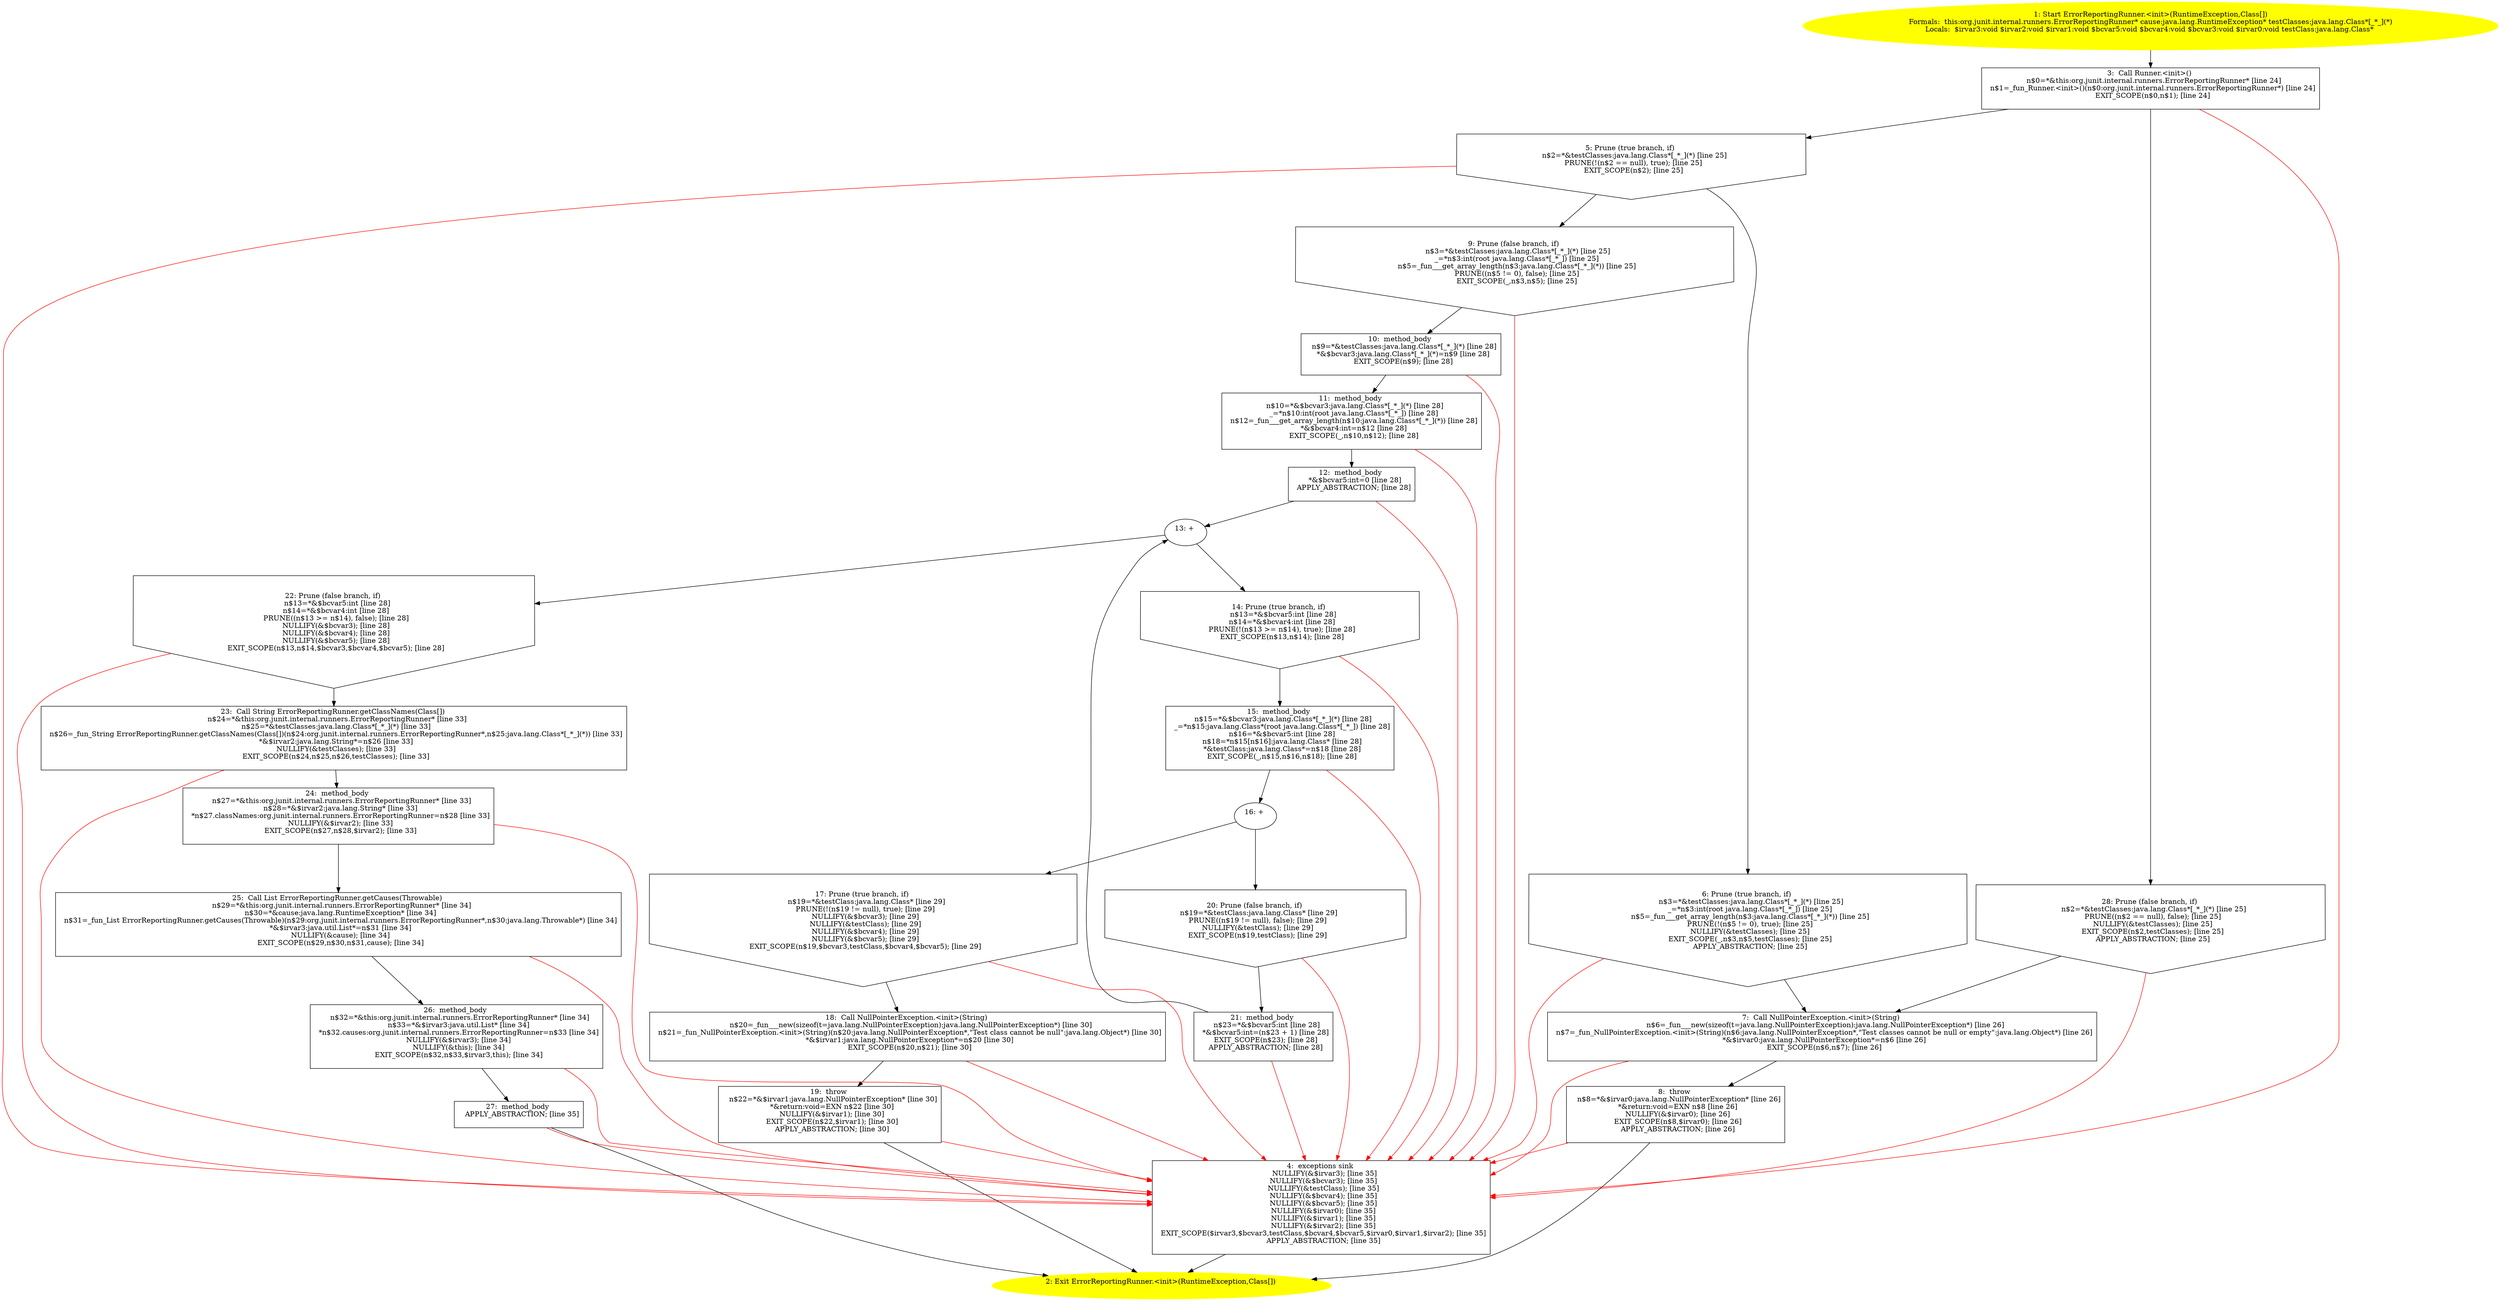 /* @generated */
digraph cfg {
"org.junit.internal.runners.ErrorReportingRunner.<init>(java.lang.RuntimeException,java.lang.Class[]).11a664f4bd63788efbf9b93fd5f321a5_1" [label="1: Start ErrorReportingRunner.<init>(RuntimeException,Class[])\nFormals:  this:org.junit.internal.runners.ErrorReportingRunner* cause:java.lang.RuntimeException* testClasses:java.lang.Class*[_*_](*)\nLocals:  $irvar3:void $irvar2:void $irvar1:void $bcvar5:void $bcvar4:void $bcvar3:void $irvar0:void testClass:java.lang.Class* \n  " color=yellow style=filled]
	

	 "org.junit.internal.runners.ErrorReportingRunner.<init>(java.lang.RuntimeException,java.lang.Class[]).11a664f4bd63788efbf9b93fd5f321a5_1" -> "org.junit.internal.runners.ErrorReportingRunner.<init>(java.lang.RuntimeException,java.lang.Class[]).11a664f4bd63788efbf9b93fd5f321a5_3" ;
"org.junit.internal.runners.ErrorReportingRunner.<init>(java.lang.RuntimeException,java.lang.Class[]).11a664f4bd63788efbf9b93fd5f321a5_2" [label="2: Exit ErrorReportingRunner.<init>(RuntimeException,Class[]) \n  " color=yellow style=filled]
	

"org.junit.internal.runners.ErrorReportingRunner.<init>(java.lang.RuntimeException,java.lang.Class[]).11a664f4bd63788efbf9b93fd5f321a5_3" [label="3:  Call Runner.<init>() \n   n$0=*&this:org.junit.internal.runners.ErrorReportingRunner* [line 24]\n  n$1=_fun_Runner.<init>()(n$0:org.junit.internal.runners.ErrorReportingRunner*) [line 24]\n  EXIT_SCOPE(n$0,n$1); [line 24]\n " shape="box"]
	

	 "org.junit.internal.runners.ErrorReportingRunner.<init>(java.lang.RuntimeException,java.lang.Class[]).11a664f4bd63788efbf9b93fd5f321a5_3" -> "org.junit.internal.runners.ErrorReportingRunner.<init>(java.lang.RuntimeException,java.lang.Class[]).11a664f4bd63788efbf9b93fd5f321a5_5" ;
	 "org.junit.internal.runners.ErrorReportingRunner.<init>(java.lang.RuntimeException,java.lang.Class[]).11a664f4bd63788efbf9b93fd5f321a5_3" -> "org.junit.internal.runners.ErrorReportingRunner.<init>(java.lang.RuntimeException,java.lang.Class[]).11a664f4bd63788efbf9b93fd5f321a5_28" ;
	 "org.junit.internal.runners.ErrorReportingRunner.<init>(java.lang.RuntimeException,java.lang.Class[]).11a664f4bd63788efbf9b93fd5f321a5_3" -> "org.junit.internal.runners.ErrorReportingRunner.<init>(java.lang.RuntimeException,java.lang.Class[]).11a664f4bd63788efbf9b93fd5f321a5_4" [color="red" ];
"org.junit.internal.runners.ErrorReportingRunner.<init>(java.lang.RuntimeException,java.lang.Class[]).11a664f4bd63788efbf9b93fd5f321a5_4" [label="4:  exceptions sink \n   NULLIFY(&$irvar3); [line 35]\n  NULLIFY(&$bcvar3); [line 35]\n  NULLIFY(&testClass); [line 35]\n  NULLIFY(&$bcvar4); [line 35]\n  NULLIFY(&$bcvar5); [line 35]\n  NULLIFY(&$irvar0); [line 35]\n  NULLIFY(&$irvar1); [line 35]\n  NULLIFY(&$irvar2); [line 35]\n  EXIT_SCOPE($irvar3,$bcvar3,testClass,$bcvar4,$bcvar5,$irvar0,$irvar1,$irvar2); [line 35]\n  APPLY_ABSTRACTION; [line 35]\n " shape="box"]
	

	 "org.junit.internal.runners.ErrorReportingRunner.<init>(java.lang.RuntimeException,java.lang.Class[]).11a664f4bd63788efbf9b93fd5f321a5_4" -> "org.junit.internal.runners.ErrorReportingRunner.<init>(java.lang.RuntimeException,java.lang.Class[]).11a664f4bd63788efbf9b93fd5f321a5_2" ;
"org.junit.internal.runners.ErrorReportingRunner.<init>(java.lang.RuntimeException,java.lang.Class[]).11a664f4bd63788efbf9b93fd5f321a5_5" [label="5: Prune (true branch, if) \n   n$2=*&testClasses:java.lang.Class*[_*_](*) [line 25]\n  PRUNE(!(n$2 == null), true); [line 25]\n  EXIT_SCOPE(n$2); [line 25]\n " shape="invhouse"]
	

	 "org.junit.internal.runners.ErrorReportingRunner.<init>(java.lang.RuntimeException,java.lang.Class[]).11a664f4bd63788efbf9b93fd5f321a5_5" -> "org.junit.internal.runners.ErrorReportingRunner.<init>(java.lang.RuntimeException,java.lang.Class[]).11a664f4bd63788efbf9b93fd5f321a5_6" ;
	 "org.junit.internal.runners.ErrorReportingRunner.<init>(java.lang.RuntimeException,java.lang.Class[]).11a664f4bd63788efbf9b93fd5f321a5_5" -> "org.junit.internal.runners.ErrorReportingRunner.<init>(java.lang.RuntimeException,java.lang.Class[]).11a664f4bd63788efbf9b93fd5f321a5_9" ;
	 "org.junit.internal.runners.ErrorReportingRunner.<init>(java.lang.RuntimeException,java.lang.Class[]).11a664f4bd63788efbf9b93fd5f321a5_5" -> "org.junit.internal.runners.ErrorReportingRunner.<init>(java.lang.RuntimeException,java.lang.Class[]).11a664f4bd63788efbf9b93fd5f321a5_4" [color="red" ];
"org.junit.internal.runners.ErrorReportingRunner.<init>(java.lang.RuntimeException,java.lang.Class[]).11a664f4bd63788efbf9b93fd5f321a5_6" [label="6: Prune (true branch, if) \n   n$3=*&testClasses:java.lang.Class*[_*_](*) [line 25]\n  _=*n$3:int(root java.lang.Class*[_*_]) [line 25]\n  n$5=_fun___get_array_length(n$3:java.lang.Class*[_*_](*)) [line 25]\n  PRUNE(!(n$5 != 0), true); [line 25]\n  NULLIFY(&testClasses); [line 25]\n  EXIT_SCOPE(_,n$3,n$5,testClasses); [line 25]\n  APPLY_ABSTRACTION; [line 25]\n " shape="invhouse"]
	

	 "org.junit.internal.runners.ErrorReportingRunner.<init>(java.lang.RuntimeException,java.lang.Class[]).11a664f4bd63788efbf9b93fd5f321a5_6" -> "org.junit.internal.runners.ErrorReportingRunner.<init>(java.lang.RuntimeException,java.lang.Class[]).11a664f4bd63788efbf9b93fd5f321a5_7" ;
	 "org.junit.internal.runners.ErrorReportingRunner.<init>(java.lang.RuntimeException,java.lang.Class[]).11a664f4bd63788efbf9b93fd5f321a5_6" -> "org.junit.internal.runners.ErrorReportingRunner.<init>(java.lang.RuntimeException,java.lang.Class[]).11a664f4bd63788efbf9b93fd5f321a5_4" [color="red" ];
"org.junit.internal.runners.ErrorReportingRunner.<init>(java.lang.RuntimeException,java.lang.Class[]).11a664f4bd63788efbf9b93fd5f321a5_7" [label="7:  Call NullPointerException.<init>(String) \n   n$6=_fun___new(sizeof(t=java.lang.NullPointerException):java.lang.NullPointerException*) [line 26]\n  n$7=_fun_NullPointerException.<init>(String)(n$6:java.lang.NullPointerException*,\"Test classes cannot be null or empty\":java.lang.Object*) [line 26]\n  *&$irvar0:java.lang.NullPointerException*=n$6 [line 26]\n  EXIT_SCOPE(n$6,n$7); [line 26]\n " shape="box"]
	

	 "org.junit.internal.runners.ErrorReportingRunner.<init>(java.lang.RuntimeException,java.lang.Class[]).11a664f4bd63788efbf9b93fd5f321a5_7" -> "org.junit.internal.runners.ErrorReportingRunner.<init>(java.lang.RuntimeException,java.lang.Class[]).11a664f4bd63788efbf9b93fd5f321a5_8" ;
	 "org.junit.internal.runners.ErrorReportingRunner.<init>(java.lang.RuntimeException,java.lang.Class[]).11a664f4bd63788efbf9b93fd5f321a5_7" -> "org.junit.internal.runners.ErrorReportingRunner.<init>(java.lang.RuntimeException,java.lang.Class[]).11a664f4bd63788efbf9b93fd5f321a5_4" [color="red" ];
"org.junit.internal.runners.ErrorReportingRunner.<init>(java.lang.RuntimeException,java.lang.Class[]).11a664f4bd63788efbf9b93fd5f321a5_8" [label="8:  throw \n   n$8=*&$irvar0:java.lang.NullPointerException* [line 26]\n  *&return:void=EXN n$8 [line 26]\n  NULLIFY(&$irvar0); [line 26]\n  EXIT_SCOPE(n$8,$irvar0); [line 26]\n  APPLY_ABSTRACTION; [line 26]\n " shape="box"]
	

	 "org.junit.internal.runners.ErrorReportingRunner.<init>(java.lang.RuntimeException,java.lang.Class[]).11a664f4bd63788efbf9b93fd5f321a5_8" -> "org.junit.internal.runners.ErrorReportingRunner.<init>(java.lang.RuntimeException,java.lang.Class[]).11a664f4bd63788efbf9b93fd5f321a5_2" ;
	 "org.junit.internal.runners.ErrorReportingRunner.<init>(java.lang.RuntimeException,java.lang.Class[]).11a664f4bd63788efbf9b93fd5f321a5_8" -> "org.junit.internal.runners.ErrorReportingRunner.<init>(java.lang.RuntimeException,java.lang.Class[]).11a664f4bd63788efbf9b93fd5f321a5_4" [color="red" ];
"org.junit.internal.runners.ErrorReportingRunner.<init>(java.lang.RuntimeException,java.lang.Class[]).11a664f4bd63788efbf9b93fd5f321a5_9" [label="9: Prune (false branch, if) \n   n$3=*&testClasses:java.lang.Class*[_*_](*) [line 25]\n  _=*n$3:int(root java.lang.Class*[_*_]) [line 25]\n  n$5=_fun___get_array_length(n$3:java.lang.Class*[_*_](*)) [line 25]\n  PRUNE((n$5 != 0), false); [line 25]\n  EXIT_SCOPE(_,n$3,n$5); [line 25]\n " shape="invhouse"]
	

	 "org.junit.internal.runners.ErrorReportingRunner.<init>(java.lang.RuntimeException,java.lang.Class[]).11a664f4bd63788efbf9b93fd5f321a5_9" -> "org.junit.internal.runners.ErrorReportingRunner.<init>(java.lang.RuntimeException,java.lang.Class[]).11a664f4bd63788efbf9b93fd5f321a5_10" ;
	 "org.junit.internal.runners.ErrorReportingRunner.<init>(java.lang.RuntimeException,java.lang.Class[]).11a664f4bd63788efbf9b93fd5f321a5_9" -> "org.junit.internal.runners.ErrorReportingRunner.<init>(java.lang.RuntimeException,java.lang.Class[]).11a664f4bd63788efbf9b93fd5f321a5_4" [color="red" ];
"org.junit.internal.runners.ErrorReportingRunner.<init>(java.lang.RuntimeException,java.lang.Class[]).11a664f4bd63788efbf9b93fd5f321a5_10" [label="10:  method_body \n   n$9=*&testClasses:java.lang.Class*[_*_](*) [line 28]\n  *&$bcvar3:java.lang.Class*[_*_](*)=n$9 [line 28]\n  EXIT_SCOPE(n$9); [line 28]\n " shape="box"]
	

	 "org.junit.internal.runners.ErrorReportingRunner.<init>(java.lang.RuntimeException,java.lang.Class[]).11a664f4bd63788efbf9b93fd5f321a5_10" -> "org.junit.internal.runners.ErrorReportingRunner.<init>(java.lang.RuntimeException,java.lang.Class[]).11a664f4bd63788efbf9b93fd5f321a5_11" ;
	 "org.junit.internal.runners.ErrorReportingRunner.<init>(java.lang.RuntimeException,java.lang.Class[]).11a664f4bd63788efbf9b93fd5f321a5_10" -> "org.junit.internal.runners.ErrorReportingRunner.<init>(java.lang.RuntimeException,java.lang.Class[]).11a664f4bd63788efbf9b93fd5f321a5_4" [color="red" ];
"org.junit.internal.runners.ErrorReportingRunner.<init>(java.lang.RuntimeException,java.lang.Class[]).11a664f4bd63788efbf9b93fd5f321a5_11" [label="11:  method_body \n   n$10=*&$bcvar3:java.lang.Class*[_*_](*) [line 28]\n  _=*n$10:int(root java.lang.Class*[_*_]) [line 28]\n  n$12=_fun___get_array_length(n$10:java.lang.Class*[_*_](*)) [line 28]\n  *&$bcvar4:int=n$12 [line 28]\n  EXIT_SCOPE(_,n$10,n$12); [line 28]\n " shape="box"]
	

	 "org.junit.internal.runners.ErrorReportingRunner.<init>(java.lang.RuntimeException,java.lang.Class[]).11a664f4bd63788efbf9b93fd5f321a5_11" -> "org.junit.internal.runners.ErrorReportingRunner.<init>(java.lang.RuntimeException,java.lang.Class[]).11a664f4bd63788efbf9b93fd5f321a5_12" ;
	 "org.junit.internal.runners.ErrorReportingRunner.<init>(java.lang.RuntimeException,java.lang.Class[]).11a664f4bd63788efbf9b93fd5f321a5_11" -> "org.junit.internal.runners.ErrorReportingRunner.<init>(java.lang.RuntimeException,java.lang.Class[]).11a664f4bd63788efbf9b93fd5f321a5_4" [color="red" ];
"org.junit.internal.runners.ErrorReportingRunner.<init>(java.lang.RuntimeException,java.lang.Class[]).11a664f4bd63788efbf9b93fd5f321a5_12" [label="12:  method_body \n   *&$bcvar5:int=0 [line 28]\n  APPLY_ABSTRACTION; [line 28]\n " shape="box"]
	

	 "org.junit.internal.runners.ErrorReportingRunner.<init>(java.lang.RuntimeException,java.lang.Class[]).11a664f4bd63788efbf9b93fd5f321a5_12" -> "org.junit.internal.runners.ErrorReportingRunner.<init>(java.lang.RuntimeException,java.lang.Class[]).11a664f4bd63788efbf9b93fd5f321a5_13" ;
	 "org.junit.internal.runners.ErrorReportingRunner.<init>(java.lang.RuntimeException,java.lang.Class[]).11a664f4bd63788efbf9b93fd5f321a5_12" -> "org.junit.internal.runners.ErrorReportingRunner.<init>(java.lang.RuntimeException,java.lang.Class[]).11a664f4bd63788efbf9b93fd5f321a5_4" [color="red" ];
"org.junit.internal.runners.ErrorReportingRunner.<init>(java.lang.RuntimeException,java.lang.Class[]).11a664f4bd63788efbf9b93fd5f321a5_13" [label="13: + \n  " ]
	

	 "org.junit.internal.runners.ErrorReportingRunner.<init>(java.lang.RuntimeException,java.lang.Class[]).11a664f4bd63788efbf9b93fd5f321a5_13" -> "org.junit.internal.runners.ErrorReportingRunner.<init>(java.lang.RuntimeException,java.lang.Class[]).11a664f4bd63788efbf9b93fd5f321a5_14" ;
	 "org.junit.internal.runners.ErrorReportingRunner.<init>(java.lang.RuntimeException,java.lang.Class[]).11a664f4bd63788efbf9b93fd5f321a5_13" -> "org.junit.internal.runners.ErrorReportingRunner.<init>(java.lang.RuntimeException,java.lang.Class[]).11a664f4bd63788efbf9b93fd5f321a5_22" ;
"org.junit.internal.runners.ErrorReportingRunner.<init>(java.lang.RuntimeException,java.lang.Class[]).11a664f4bd63788efbf9b93fd5f321a5_14" [label="14: Prune (true branch, if) \n   n$13=*&$bcvar5:int [line 28]\n  n$14=*&$bcvar4:int [line 28]\n  PRUNE(!(n$13 >= n$14), true); [line 28]\n  EXIT_SCOPE(n$13,n$14); [line 28]\n " shape="invhouse"]
	

	 "org.junit.internal.runners.ErrorReportingRunner.<init>(java.lang.RuntimeException,java.lang.Class[]).11a664f4bd63788efbf9b93fd5f321a5_14" -> "org.junit.internal.runners.ErrorReportingRunner.<init>(java.lang.RuntimeException,java.lang.Class[]).11a664f4bd63788efbf9b93fd5f321a5_15" ;
	 "org.junit.internal.runners.ErrorReportingRunner.<init>(java.lang.RuntimeException,java.lang.Class[]).11a664f4bd63788efbf9b93fd5f321a5_14" -> "org.junit.internal.runners.ErrorReportingRunner.<init>(java.lang.RuntimeException,java.lang.Class[]).11a664f4bd63788efbf9b93fd5f321a5_4" [color="red" ];
"org.junit.internal.runners.ErrorReportingRunner.<init>(java.lang.RuntimeException,java.lang.Class[]).11a664f4bd63788efbf9b93fd5f321a5_15" [label="15:  method_body \n   n$15=*&$bcvar3:java.lang.Class*[_*_](*) [line 28]\n  _=*n$15:java.lang.Class*(root java.lang.Class*[_*_]) [line 28]\n  n$16=*&$bcvar5:int [line 28]\n  n$18=*n$15[n$16]:java.lang.Class* [line 28]\n  *&testClass:java.lang.Class*=n$18 [line 28]\n  EXIT_SCOPE(_,n$15,n$16,n$18); [line 28]\n " shape="box"]
	

	 "org.junit.internal.runners.ErrorReportingRunner.<init>(java.lang.RuntimeException,java.lang.Class[]).11a664f4bd63788efbf9b93fd5f321a5_15" -> "org.junit.internal.runners.ErrorReportingRunner.<init>(java.lang.RuntimeException,java.lang.Class[]).11a664f4bd63788efbf9b93fd5f321a5_16" ;
	 "org.junit.internal.runners.ErrorReportingRunner.<init>(java.lang.RuntimeException,java.lang.Class[]).11a664f4bd63788efbf9b93fd5f321a5_15" -> "org.junit.internal.runners.ErrorReportingRunner.<init>(java.lang.RuntimeException,java.lang.Class[]).11a664f4bd63788efbf9b93fd5f321a5_4" [color="red" ];
"org.junit.internal.runners.ErrorReportingRunner.<init>(java.lang.RuntimeException,java.lang.Class[]).11a664f4bd63788efbf9b93fd5f321a5_16" [label="16: + \n  " ]
	

	 "org.junit.internal.runners.ErrorReportingRunner.<init>(java.lang.RuntimeException,java.lang.Class[]).11a664f4bd63788efbf9b93fd5f321a5_16" -> "org.junit.internal.runners.ErrorReportingRunner.<init>(java.lang.RuntimeException,java.lang.Class[]).11a664f4bd63788efbf9b93fd5f321a5_17" ;
	 "org.junit.internal.runners.ErrorReportingRunner.<init>(java.lang.RuntimeException,java.lang.Class[]).11a664f4bd63788efbf9b93fd5f321a5_16" -> "org.junit.internal.runners.ErrorReportingRunner.<init>(java.lang.RuntimeException,java.lang.Class[]).11a664f4bd63788efbf9b93fd5f321a5_20" ;
"org.junit.internal.runners.ErrorReportingRunner.<init>(java.lang.RuntimeException,java.lang.Class[]).11a664f4bd63788efbf9b93fd5f321a5_17" [label="17: Prune (true branch, if) \n   n$19=*&testClass:java.lang.Class* [line 29]\n  PRUNE(!(n$19 != null), true); [line 29]\n  NULLIFY(&$bcvar3); [line 29]\n  NULLIFY(&testClass); [line 29]\n  NULLIFY(&$bcvar4); [line 29]\n  NULLIFY(&$bcvar5); [line 29]\n  EXIT_SCOPE(n$19,$bcvar3,testClass,$bcvar4,$bcvar5); [line 29]\n " shape="invhouse"]
	

	 "org.junit.internal.runners.ErrorReportingRunner.<init>(java.lang.RuntimeException,java.lang.Class[]).11a664f4bd63788efbf9b93fd5f321a5_17" -> "org.junit.internal.runners.ErrorReportingRunner.<init>(java.lang.RuntimeException,java.lang.Class[]).11a664f4bd63788efbf9b93fd5f321a5_18" ;
	 "org.junit.internal.runners.ErrorReportingRunner.<init>(java.lang.RuntimeException,java.lang.Class[]).11a664f4bd63788efbf9b93fd5f321a5_17" -> "org.junit.internal.runners.ErrorReportingRunner.<init>(java.lang.RuntimeException,java.lang.Class[]).11a664f4bd63788efbf9b93fd5f321a5_4" [color="red" ];
"org.junit.internal.runners.ErrorReportingRunner.<init>(java.lang.RuntimeException,java.lang.Class[]).11a664f4bd63788efbf9b93fd5f321a5_18" [label="18:  Call NullPointerException.<init>(String) \n   n$20=_fun___new(sizeof(t=java.lang.NullPointerException):java.lang.NullPointerException*) [line 30]\n  n$21=_fun_NullPointerException.<init>(String)(n$20:java.lang.NullPointerException*,\"Test class cannot be null\":java.lang.Object*) [line 30]\n  *&$irvar1:java.lang.NullPointerException*=n$20 [line 30]\n  EXIT_SCOPE(n$20,n$21); [line 30]\n " shape="box"]
	

	 "org.junit.internal.runners.ErrorReportingRunner.<init>(java.lang.RuntimeException,java.lang.Class[]).11a664f4bd63788efbf9b93fd5f321a5_18" -> "org.junit.internal.runners.ErrorReportingRunner.<init>(java.lang.RuntimeException,java.lang.Class[]).11a664f4bd63788efbf9b93fd5f321a5_19" ;
	 "org.junit.internal.runners.ErrorReportingRunner.<init>(java.lang.RuntimeException,java.lang.Class[]).11a664f4bd63788efbf9b93fd5f321a5_18" -> "org.junit.internal.runners.ErrorReportingRunner.<init>(java.lang.RuntimeException,java.lang.Class[]).11a664f4bd63788efbf9b93fd5f321a5_4" [color="red" ];
"org.junit.internal.runners.ErrorReportingRunner.<init>(java.lang.RuntimeException,java.lang.Class[]).11a664f4bd63788efbf9b93fd5f321a5_19" [label="19:  throw \n   n$22=*&$irvar1:java.lang.NullPointerException* [line 30]\n  *&return:void=EXN n$22 [line 30]\n  NULLIFY(&$irvar1); [line 30]\n  EXIT_SCOPE(n$22,$irvar1); [line 30]\n  APPLY_ABSTRACTION; [line 30]\n " shape="box"]
	

	 "org.junit.internal.runners.ErrorReportingRunner.<init>(java.lang.RuntimeException,java.lang.Class[]).11a664f4bd63788efbf9b93fd5f321a5_19" -> "org.junit.internal.runners.ErrorReportingRunner.<init>(java.lang.RuntimeException,java.lang.Class[]).11a664f4bd63788efbf9b93fd5f321a5_2" ;
	 "org.junit.internal.runners.ErrorReportingRunner.<init>(java.lang.RuntimeException,java.lang.Class[]).11a664f4bd63788efbf9b93fd5f321a5_19" -> "org.junit.internal.runners.ErrorReportingRunner.<init>(java.lang.RuntimeException,java.lang.Class[]).11a664f4bd63788efbf9b93fd5f321a5_4" [color="red" ];
"org.junit.internal.runners.ErrorReportingRunner.<init>(java.lang.RuntimeException,java.lang.Class[]).11a664f4bd63788efbf9b93fd5f321a5_20" [label="20: Prune (false branch, if) \n   n$19=*&testClass:java.lang.Class* [line 29]\n  PRUNE((n$19 != null), false); [line 29]\n  NULLIFY(&testClass); [line 29]\n  EXIT_SCOPE(n$19,testClass); [line 29]\n " shape="invhouse"]
	

	 "org.junit.internal.runners.ErrorReportingRunner.<init>(java.lang.RuntimeException,java.lang.Class[]).11a664f4bd63788efbf9b93fd5f321a5_20" -> "org.junit.internal.runners.ErrorReportingRunner.<init>(java.lang.RuntimeException,java.lang.Class[]).11a664f4bd63788efbf9b93fd5f321a5_21" ;
	 "org.junit.internal.runners.ErrorReportingRunner.<init>(java.lang.RuntimeException,java.lang.Class[]).11a664f4bd63788efbf9b93fd5f321a5_20" -> "org.junit.internal.runners.ErrorReportingRunner.<init>(java.lang.RuntimeException,java.lang.Class[]).11a664f4bd63788efbf9b93fd5f321a5_4" [color="red" ];
"org.junit.internal.runners.ErrorReportingRunner.<init>(java.lang.RuntimeException,java.lang.Class[]).11a664f4bd63788efbf9b93fd5f321a5_21" [label="21:  method_body \n   n$23=*&$bcvar5:int [line 28]\n  *&$bcvar5:int=(n$23 + 1) [line 28]\n  EXIT_SCOPE(n$23); [line 28]\n  APPLY_ABSTRACTION; [line 28]\n " shape="box"]
	

	 "org.junit.internal.runners.ErrorReportingRunner.<init>(java.lang.RuntimeException,java.lang.Class[]).11a664f4bd63788efbf9b93fd5f321a5_21" -> "org.junit.internal.runners.ErrorReportingRunner.<init>(java.lang.RuntimeException,java.lang.Class[]).11a664f4bd63788efbf9b93fd5f321a5_13" ;
	 "org.junit.internal.runners.ErrorReportingRunner.<init>(java.lang.RuntimeException,java.lang.Class[]).11a664f4bd63788efbf9b93fd5f321a5_21" -> "org.junit.internal.runners.ErrorReportingRunner.<init>(java.lang.RuntimeException,java.lang.Class[]).11a664f4bd63788efbf9b93fd5f321a5_4" [color="red" ];
"org.junit.internal.runners.ErrorReportingRunner.<init>(java.lang.RuntimeException,java.lang.Class[]).11a664f4bd63788efbf9b93fd5f321a5_22" [label="22: Prune (false branch, if) \n   n$13=*&$bcvar5:int [line 28]\n  n$14=*&$bcvar4:int [line 28]\n  PRUNE((n$13 >= n$14), false); [line 28]\n  NULLIFY(&$bcvar3); [line 28]\n  NULLIFY(&$bcvar4); [line 28]\n  NULLIFY(&$bcvar5); [line 28]\n  EXIT_SCOPE(n$13,n$14,$bcvar3,$bcvar4,$bcvar5); [line 28]\n " shape="invhouse"]
	

	 "org.junit.internal.runners.ErrorReportingRunner.<init>(java.lang.RuntimeException,java.lang.Class[]).11a664f4bd63788efbf9b93fd5f321a5_22" -> "org.junit.internal.runners.ErrorReportingRunner.<init>(java.lang.RuntimeException,java.lang.Class[]).11a664f4bd63788efbf9b93fd5f321a5_23" ;
	 "org.junit.internal.runners.ErrorReportingRunner.<init>(java.lang.RuntimeException,java.lang.Class[]).11a664f4bd63788efbf9b93fd5f321a5_22" -> "org.junit.internal.runners.ErrorReportingRunner.<init>(java.lang.RuntimeException,java.lang.Class[]).11a664f4bd63788efbf9b93fd5f321a5_4" [color="red" ];
"org.junit.internal.runners.ErrorReportingRunner.<init>(java.lang.RuntimeException,java.lang.Class[]).11a664f4bd63788efbf9b93fd5f321a5_23" [label="23:  Call String ErrorReportingRunner.getClassNames(Class[]) \n   n$24=*&this:org.junit.internal.runners.ErrorReportingRunner* [line 33]\n  n$25=*&testClasses:java.lang.Class*[_*_](*) [line 33]\n  n$26=_fun_String ErrorReportingRunner.getClassNames(Class[])(n$24:org.junit.internal.runners.ErrorReportingRunner*,n$25:java.lang.Class*[_*_](*)) [line 33]\n  *&$irvar2:java.lang.String*=n$26 [line 33]\n  NULLIFY(&testClasses); [line 33]\n  EXIT_SCOPE(n$24,n$25,n$26,testClasses); [line 33]\n " shape="box"]
	

	 "org.junit.internal.runners.ErrorReportingRunner.<init>(java.lang.RuntimeException,java.lang.Class[]).11a664f4bd63788efbf9b93fd5f321a5_23" -> "org.junit.internal.runners.ErrorReportingRunner.<init>(java.lang.RuntimeException,java.lang.Class[]).11a664f4bd63788efbf9b93fd5f321a5_24" ;
	 "org.junit.internal.runners.ErrorReportingRunner.<init>(java.lang.RuntimeException,java.lang.Class[]).11a664f4bd63788efbf9b93fd5f321a5_23" -> "org.junit.internal.runners.ErrorReportingRunner.<init>(java.lang.RuntimeException,java.lang.Class[]).11a664f4bd63788efbf9b93fd5f321a5_4" [color="red" ];
"org.junit.internal.runners.ErrorReportingRunner.<init>(java.lang.RuntimeException,java.lang.Class[]).11a664f4bd63788efbf9b93fd5f321a5_24" [label="24:  method_body \n   n$27=*&this:org.junit.internal.runners.ErrorReportingRunner* [line 33]\n  n$28=*&$irvar2:java.lang.String* [line 33]\n  *n$27.classNames:org.junit.internal.runners.ErrorReportingRunner=n$28 [line 33]\n  NULLIFY(&$irvar2); [line 33]\n  EXIT_SCOPE(n$27,n$28,$irvar2); [line 33]\n " shape="box"]
	

	 "org.junit.internal.runners.ErrorReportingRunner.<init>(java.lang.RuntimeException,java.lang.Class[]).11a664f4bd63788efbf9b93fd5f321a5_24" -> "org.junit.internal.runners.ErrorReportingRunner.<init>(java.lang.RuntimeException,java.lang.Class[]).11a664f4bd63788efbf9b93fd5f321a5_25" ;
	 "org.junit.internal.runners.ErrorReportingRunner.<init>(java.lang.RuntimeException,java.lang.Class[]).11a664f4bd63788efbf9b93fd5f321a5_24" -> "org.junit.internal.runners.ErrorReportingRunner.<init>(java.lang.RuntimeException,java.lang.Class[]).11a664f4bd63788efbf9b93fd5f321a5_4" [color="red" ];
"org.junit.internal.runners.ErrorReportingRunner.<init>(java.lang.RuntimeException,java.lang.Class[]).11a664f4bd63788efbf9b93fd5f321a5_25" [label="25:  Call List ErrorReportingRunner.getCauses(Throwable) \n   n$29=*&this:org.junit.internal.runners.ErrorReportingRunner* [line 34]\n  n$30=*&cause:java.lang.RuntimeException* [line 34]\n  n$31=_fun_List ErrorReportingRunner.getCauses(Throwable)(n$29:org.junit.internal.runners.ErrorReportingRunner*,n$30:java.lang.Throwable*) [line 34]\n  *&$irvar3:java.util.List*=n$31 [line 34]\n  NULLIFY(&cause); [line 34]\n  EXIT_SCOPE(n$29,n$30,n$31,cause); [line 34]\n " shape="box"]
	

	 "org.junit.internal.runners.ErrorReportingRunner.<init>(java.lang.RuntimeException,java.lang.Class[]).11a664f4bd63788efbf9b93fd5f321a5_25" -> "org.junit.internal.runners.ErrorReportingRunner.<init>(java.lang.RuntimeException,java.lang.Class[]).11a664f4bd63788efbf9b93fd5f321a5_26" ;
	 "org.junit.internal.runners.ErrorReportingRunner.<init>(java.lang.RuntimeException,java.lang.Class[]).11a664f4bd63788efbf9b93fd5f321a5_25" -> "org.junit.internal.runners.ErrorReportingRunner.<init>(java.lang.RuntimeException,java.lang.Class[]).11a664f4bd63788efbf9b93fd5f321a5_4" [color="red" ];
"org.junit.internal.runners.ErrorReportingRunner.<init>(java.lang.RuntimeException,java.lang.Class[]).11a664f4bd63788efbf9b93fd5f321a5_26" [label="26:  method_body \n   n$32=*&this:org.junit.internal.runners.ErrorReportingRunner* [line 34]\n  n$33=*&$irvar3:java.util.List* [line 34]\n  *n$32.causes:org.junit.internal.runners.ErrorReportingRunner=n$33 [line 34]\n  NULLIFY(&$irvar3); [line 34]\n  NULLIFY(&this); [line 34]\n  EXIT_SCOPE(n$32,n$33,$irvar3,this); [line 34]\n " shape="box"]
	

	 "org.junit.internal.runners.ErrorReportingRunner.<init>(java.lang.RuntimeException,java.lang.Class[]).11a664f4bd63788efbf9b93fd5f321a5_26" -> "org.junit.internal.runners.ErrorReportingRunner.<init>(java.lang.RuntimeException,java.lang.Class[]).11a664f4bd63788efbf9b93fd5f321a5_27" ;
	 "org.junit.internal.runners.ErrorReportingRunner.<init>(java.lang.RuntimeException,java.lang.Class[]).11a664f4bd63788efbf9b93fd5f321a5_26" -> "org.junit.internal.runners.ErrorReportingRunner.<init>(java.lang.RuntimeException,java.lang.Class[]).11a664f4bd63788efbf9b93fd5f321a5_4" [color="red" ];
"org.junit.internal.runners.ErrorReportingRunner.<init>(java.lang.RuntimeException,java.lang.Class[]).11a664f4bd63788efbf9b93fd5f321a5_27" [label="27:  method_body \n   APPLY_ABSTRACTION; [line 35]\n " shape="box"]
	

	 "org.junit.internal.runners.ErrorReportingRunner.<init>(java.lang.RuntimeException,java.lang.Class[]).11a664f4bd63788efbf9b93fd5f321a5_27" -> "org.junit.internal.runners.ErrorReportingRunner.<init>(java.lang.RuntimeException,java.lang.Class[]).11a664f4bd63788efbf9b93fd5f321a5_2" ;
	 "org.junit.internal.runners.ErrorReportingRunner.<init>(java.lang.RuntimeException,java.lang.Class[]).11a664f4bd63788efbf9b93fd5f321a5_27" -> "org.junit.internal.runners.ErrorReportingRunner.<init>(java.lang.RuntimeException,java.lang.Class[]).11a664f4bd63788efbf9b93fd5f321a5_4" [color="red" ];
"org.junit.internal.runners.ErrorReportingRunner.<init>(java.lang.RuntimeException,java.lang.Class[]).11a664f4bd63788efbf9b93fd5f321a5_28" [label="28: Prune (false branch, if) \n   n$2=*&testClasses:java.lang.Class*[_*_](*) [line 25]\n  PRUNE((n$2 == null), false); [line 25]\n  NULLIFY(&testClasses); [line 25]\n  EXIT_SCOPE(n$2,testClasses); [line 25]\n  APPLY_ABSTRACTION; [line 25]\n " shape="invhouse"]
	

	 "org.junit.internal.runners.ErrorReportingRunner.<init>(java.lang.RuntimeException,java.lang.Class[]).11a664f4bd63788efbf9b93fd5f321a5_28" -> "org.junit.internal.runners.ErrorReportingRunner.<init>(java.lang.RuntimeException,java.lang.Class[]).11a664f4bd63788efbf9b93fd5f321a5_7" ;
	 "org.junit.internal.runners.ErrorReportingRunner.<init>(java.lang.RuntimeException,java.lang.Class[]).11a664f4bd63788efbf9b93fd5f321a5_28" -> "org.junit.internal.runners.ErrorReportingRunner.<init>(java.lang.RuntimeException,java.lang.Class[]).11a664f4bd63788efbf9b93fd5f321a5_4" [color="red" ];
}
